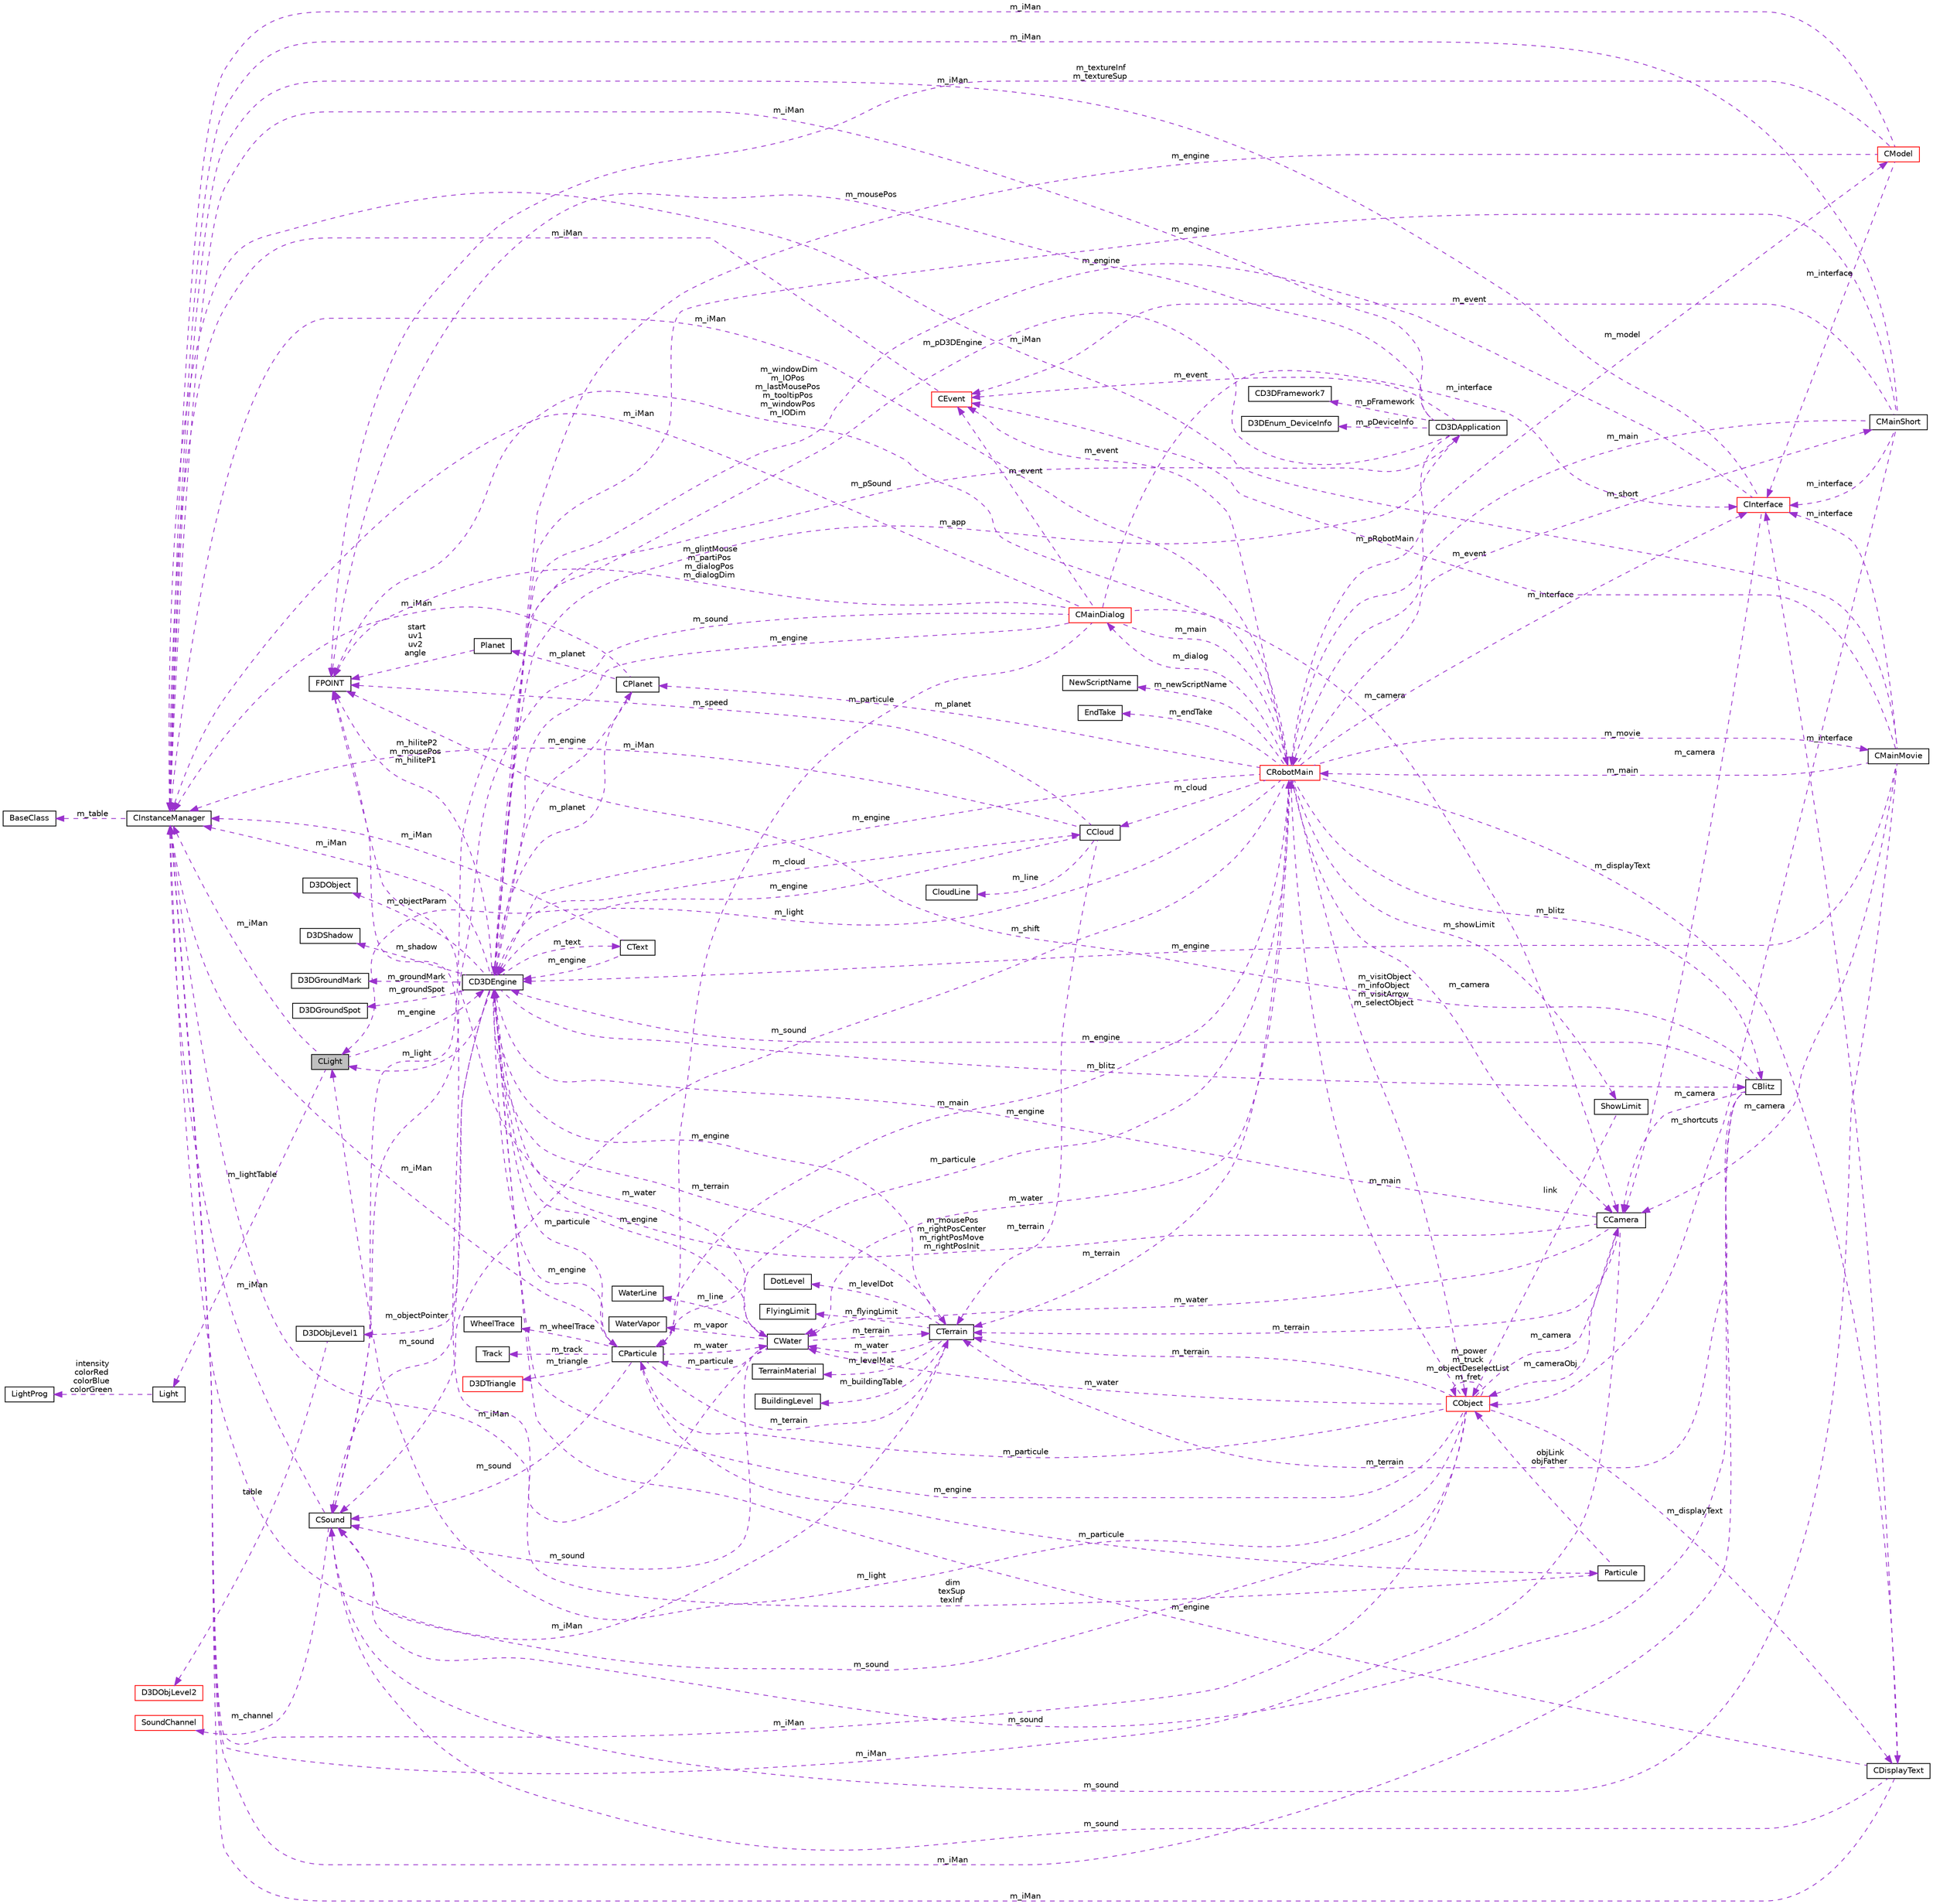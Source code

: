 digraph G
{
  edge [fontname="Helvetica",fontsize="10",labelfontname="Helvetica",labelfontsize="10"];
  node [fontname="Helvetica",fontsize="10",shape=record];
  rankdir="LR";
  Node1 [label="CLight",height=0.2,width=0.4,color="black", fillcolor="grey75", style="filled" fontcolor="black"];
  Node2 -> Node1 [dir="back",color="darkorchid3",fontsize="10",style="dashed",label=" m_lightTable" ,fontname="Helvetica"];
  Node2 [label="Light",height=0.2,width=0.4,color="black", fillcolor="white", style="filled",URL="$struct_light.html"];
  Node3 -> Node2 [dir="back",color="darkorchid3",fontsize="10",style="dashed",label=" intensity\ncolorRed\ncolorBlue\ncolorGreen" ,fontname="Helvetica"];
  Node3 [label="LightProg",height=0.2,width=0.4,color="black", fillcolor="white", style="filled",URL="$struct_light_prog.html"];
  Node4 -> Node1 [dir="back",color="darkorchid3",fontsize="10",style="dashed",label=" m_iMan" ,fontname="Helvetica"];
  Node4 [label="CInstanceManager",height=0.2,width=0.4,color="black", fillcolor="white", style="filled",URL="$class_c_instance_manager.html"];
  Node5 -> Node4 [dir="back",color="darkorchid3",fontsize="10",style="dashed",label=" m_table" ,fontname="Helvetica"];
  Node5 [label="BaseClass",height=0.2,width=0.4,color="black", fillcolor="white", style="filled",URL="$struct_base_class.html"];
  Node6 -> Node1 [dir="back",color="darkorchid3",fontsize="10",style="dashed",label=" m_engine" ,fontname="Helvetica"];
  Node6 [label="CD3DEngine",height=0.2,width=0.4,color="black", fillcolor="white", style="filled",URL="$class_c_d3_d_engine.html"];
  Node7 -> Node6 [dir="back",color="darkorchid3",fontsize="10",style="dashed",label=" m_groundMark" ,fontname="Helvetica"];
  Node7 [label="D3DGroundMark",height=0.2,width=0.4,color="black", fillcolor="white", style="filled",URL="$struct_d3_d_ground_mark.html"];
  Node8 -> Node6 [dir="back",color="darkorchid3",fontsize="10",style="dashed",label=" m_particule" ,fontname="Helvetica"];
  Node8 [label="CParticule",height=0.2,width=0.4,color="black", fillcolor="white", style="filled",URL="$class_c_particule.html"];
  Node9 -> Node8 [dir="back",color="darkorchid3",fontsize="10",style="dashed",label=" m_water" ,fontname="Helvetica"];
  Node9 [label="CWater",height=0.2,width=0.4,color="black", fillcolor="white", style="filled",URL="$class_c_water.html"];
  Node8 -> Node9 [dir="back",color="darkorchid3",fontsize="10",style="dashed",label=" m_particule" ,fontname="Helvetica"];
  Node4 -> Node9 [dir="back",color="darkorchid3",fontsize="10",style="dashed",label=" m_iMan" ,fontname="Helvetica"];
  Node10 -> Node9 [dir="back",color="darkorchid3",fontsize="10",style="dashed",label=" m_terrain" ,fontname="Helvetica"];
  Node10 [label="CTerrain",height=0.2,width=0.4,color="black", fillcolor="white", style="filled",URL="$class_c_terrain.html"];
  Node11 -> Node10 [dir="back",color="darkorchid3",fontsize="10",style="dashed",label=" m_levelMat" ,fontname="Helvetica"];
  Node11 [label="TerrainMaterial",height=0.2,width=0.4,color="black", fillcolor="white", style="filled",URL="$struct_terrain_material.html"];
  Node9 -> Node10 [dir="back",color="darkorchid3",fontsize="10",style="dashed",label=" m_water" ,fontname="Helvetica"];
  Node12 -> Node10 [dir="back",color="darkorchid3",fontsize="10",style="dashed",label=" m_buildingTable" ,fontname="Helvetica"];
  Node12 [label="BuildingLevel",height=0.2,width=0.4,color="black", fillcolor="white", style="filled",URL="$struct_building_level.html"];
  Node4 -> Node10 [dir="back",color="darkorchid3",fontsize="10",style="dashed",label=" m_iMan" ,fontname="Helvetica"];
  Node13 -> Node10 [dir="back",color="darkorchid3",fontsize="10",style="dashed",label=" m_levelDot" ,fontname="Helvetica"];
  Node13 [label="DotLevel",height=0.2,width=0.4,color="black", fillcolor="white", style="filled",URL="$struct_dot_level.html"];
  Node6 -> Node10 [dir="back",color="darkorchid3",fontsize="10",style="dashed",label=" m_engine" ,fontname="Helvetica"];
  Node14 -> Node10 [dir="back",color="darkorchid3",fontsize="10",style="dashed",label=" m_flyingLimit" ,fontname="Helvetica"];
  Node14 [label="FlyingLimit",height=0.2,width=0.4,color="black", fillcolor="white", style="filled",URL="$struct_flying_limit.html"];
  Node15 -> Node9 [dir="back",color="darkorchid3",fontsize="10",style="dashed",label=" m_line" ,fontname="Helvetica"];
  Node15 [label="WaterLine",height=0.2,width=0.4,color="black", fillcolor="white", style="filled",URL="$struct_water_line.html"];
  Node16 -> Node9 [dir="back",color="darkorchid3",fontsize="10",style="dashed",label=" m_sound" ,fontname="Helvetica"];
  Node16 [label="CSound",height=0.2,width=0.4,color="black", fillcolor="white", style="filled",URL="$class_c_sound.html"];
  Node4 -> Node16 [dir="back",color="darkorchid3",fontsize="10",style="dashed",label=" m_iMan" ,fontname="Helvetica"];
  Node17 -> Node16 [dir="back",color="darkorchid3",fontsize="10",style="dashed",label=" m_channel" ,fontname="Helvetica"];
  Node17 [label="SoundChannel",height=0.2,width=0.4,color="red", fillcolor="white", style="filled",URL="$struct_sound_channel.html"];
  Node18 -> Node9 [dir="back",color="darkorchid3",fontsize="10",style="dashed",label=" m_vapor" ,fontname="Helvetica"];
  Node18 [label="WaterVapor",height=0.2,width=0.4,color="black", fillcolor="white", style="filled",URL="$struct_water_vapor.html"];
  Node6 -> Node9 [dir="back",color="darkorchid3",fontsize="10",style="dashed",label=" m_engine" ,fontname="Helvetica"];
  Node19 -> Node8 [dir="back",color="darkorchid3",fontsize="10",style="dashed",label=" m_main" ,fontname="Helvetica"];
  Node19 [label="CRobotMain",height=0.2,width=0.4,color="red", fillcolor="white", style="filled",URL="$class_c_robot_main.html"];
  Node8 -> Node19 [dir="back",color="darkorchid3",fontsize="10",style="dashed",label=" m_particule" ,fontname="Helvetica"];
  Node9 -> Node19 [dir="back",color="darkorchid3",fontsize="10",style="dashed",label=" m_water" ,fontname="Helvetica"];
  Node20 -> Node19 [dir="back",color="darkorchid3",fontsize="10",style="dashed",label=" m_showLimit" ,fontname="Helvetica"];
  Node20 [label="ShowLimit",height=0.2,width=0.4,color="black", fillcolor="white", style="filled",URL="$struct_show_limit.html"];
  Node21 -> Node20 [dir="back",color="darkorchid3",fontsize="10",style="dashed",label=" link" ,fontname="Helvetica"];
  Node21 [label="CObject",height=0.2,width=0.4,color="red", fillcolor="white", style="filled",URL="$class_c_object.html"];
  Node8 -> Node21 [dir="back",color="darkorchid3",fontsize="10",style="dashed",label=" m_particule" ,fontname="Helvetica"];
  Node9 -> Node21 [dir="back",color="darkorchid3",fontsize="10",style="dashed",label=" m_water" ,fontname="Helvetica"];
  Node1 -> Node21 [dir="back",color="darkorchid3",fontsize="10",style="dashed",label=" m_light" ,fontname="Helvetica"];
  Node22 -> Node21 [dir="back",color="darkorchid3",fontsize="10",style="dashed",label=" m_camera" ,fontname="Helvetica"];
  Node22 [label="CCamera",height=0.2,width=0.4,color="black", fillcolor="white", style="filled",URL="$class_c_camera.html"];
  Node9 -> Node22 [dir="back",color="darkorchid3",fontsize="10",style="dashed",label=" m_water" ,fontname="Helvetica"];
  Node4 -> Node22 [dir="back",color="darkorchid3",fontsize="10",style="dashed",label=" m_iMan" ,fontname="Helvetica"];
  Node10 -> Node22 [dir="back",color="darkorchid3",fontsize="10",style="dashed",label=" m_terrain" ,fontname="Helvetica"];
  Node23 -> Node22 [dir="back",color="darkorchid3",fontsize="10",style="dashed",label=" m_mousePos\nm_rightPosCenter\nm_rightPosMove\nm_rightPosInit" ,fontname="Helvetica"];
  Node23 [label="FPOINT",height=0.2,width=0.4,color="black", fillcolor="white", style="filled",URL="$struct_f_p_o_i_n_t.html"];
  Node21 -> Node22 [dir="back",color="darkorchid3",fontsize="10",style="dashed",label=" m_cameraObj" ,fontname="Helvetica"];
  Node6 -> Node22 [dir="back",color="darkorchid3",fontsize="10",style="dashed",label=" m_engine" ,fontname="Helvetica"];
  Node24 -> Node21 [dir="back",color="darkorchid3",fontsize="10",style="dashed",label=" m_displayText" ,fontname="Helvetica"];
  Node24 [label="CDisplayText",height=0.2,width=0.4,color="black", fillcolor="white", style="filled",URL="$class_c_display_text.html"];
  Node25 -> Node24 [dir="back",color="darkorchid3",fontsize="10",style="dashed",label=" m_interface" ,fontname="Helvetica"];
  Node25 [label="CInterface",height=0.2,width=0.4,color="red", fillcolor="white", style="filled",URL="$class_c_interface.html"];
  Node22 -> Node25 [dir="back",color="darkorchid3",fontsize="10",style="dashed",label=" m_camera" ,fontname="Helvetica"];
  Node4 -> Node25 [dir="back",color="darkorchid3",fontsize="10",style="dashed",label=" m_iMan" ,fontname="Helvetica"];
  Node6 -> Node25 [dir="back",color="darkorchid3",fontsize="10",style="dashed",label=" m_engine" ,fontname="Helvetica"];
  Node4 -> Node24 [dir="back",color="darkorchid3",fontsize="10",style="dashed",label=" m_iMan" ,fontname="Helvetica"];
  Node16 -> Node24 [dir="back",color="darkorchid3",fontsize="10",style="dashed",label=" m_sound" ,fontname="Helvetica"];
  Node6 -> Node24 [dir="back",color="darkorchid3",fontsize="10",style="dashed",label=" m_engine" ,fontname="Helvetica"];
  Node19 -> Node21 [dir="back",color="darkorchid3",fontsize="10",style="dashed",label=" m_main" ,fontname="Helvetica"];
  Node4 -> Node21 [dir="back",color="darkorchid3",fontsize="10",style="dashed",label=" m_iMan" ,fontname="Helvetica"];
  Node10 -> Node21 [dir="back",color="darkorchid3",fontsize="10",style="dashed",label=" m_terrain" ,fontname="Helvetica"];
  Node16 -> Node21 [dir="back",color="darkorchid3",fontsize="10",style="dashed",label=" m_sound" ,fontname="Helvetica"];
  Node21 -> Node21 [dir="back",color="darkorchid3",fontsize="10",style="dashed",label=" m_power\nm_truck\nm_objectDeselectList\nm_fret" ,fontname="Helvetica"];
  Node6 -> Node21 [dir="back",color="darkorchid3",fontsize="10",style="dashed",label=" m_engine" ,fontname="Helvetica"];
  Node1 -> Node19 [dir="back",color="darkorchid3",fontsize="10",style="dashed",label=" m_light" ,fontname="Helvetica"];
  Node26 -> Node19 [dir="back",color="darkorchid3",fontsize="10",style="dashed",label=" m_blitz" ,fontname="Helvetica"];
  Node26 [label="CBlitz",height=0.2,width=0.4,color="black", fillcolor="white", style="filled",URL="$class_c_blitz.html"];
  Node22 -> Node26 [dir="back",color="darkorchid3",fontsize="10",style="dashed",label=" m_camera" ,fontname="Helvetica"];
  Node4 -> Node26 [dir="back",color="darkorchid3",fontsize="10",style="dashed",label=" m_iMan" ,fontname="Helvetica"];
  Node10 -> Node26 [dir="back",color="darkorchid3",fontsize="10",style="dashed",label=" m_terrain" ,fontname="Helvetica"];
  Node23 -> Node26 [dir="back",color="darkorchid3",fontsize="10",style="dashed",label=" m_shift" ,fontname="Helvetica"];
  Node16 -> Node26 [dir="back",color="darkorchid3",fontsize="10",style="dashed",label=" m_sound" ,fontname="Helvetica"];
  Node6 -> Node26 [dir="back",color="darkorchid3",fontsize="10",style="dashed",label=" m_engine" ,fontname="Helvetica"];
  Node27 -> Node19 [dir="back",color="darkorchid3",fontsize="10",style="dashed",label=" m_cloud" ,fontname="Helvetica"];
  Node27 [label="CCloud",height=0.2,width=0.4,color="black", fillcolor="white", style="filled",URL="$class_c_cloud.html"];
  Node28 -> Node27 [dir="back",color="darkorchid3",fontsize="10",style="dashed",label=" m_line" ,fontname="Helvetica"];
  Node28 [label="CloudLine",height=0.2,width=0.4,color="black", fillcolor="white", style="filled",URL="$struct_cloud_line.html"];
  Node4 -> Node27 [dir="back",color="darkorchid3",fontsize="10",style="dashed",label=" m_iMan" ,fontname="Helvetica"];
  Node10 -> Node27 [dir="back",color="darkorchid3",fontsize="10",style="dashed",label=" m_terrain" ,fontname="Helvetica"];
  Node23 -> Node27 [dir="back",color="darkorchid3",fontsize="10",style="dashed",label=" m_speed" ,fontname="Helvetica"];
  Node6 -> Node27 [dir="back",color="darkorchid3",fontsize="10",style="dashed",label=" m_engine" ,fontname="Helvetica"];
  Node29 -> Node19 [dir="back",color="darkorchid3",fontsize="10",style="dashed",label=" m_dialog" ,fontname="Helvetica"];
  Node29 [label="CMainDialog",height=0.2,width=0.4,color="red", fillcolor="white", style="filled",URL="$class_c_main_dialog.html"];
  Node8 -> Node29 [dir="back",color="darkorchid3",fontsize="10",style="dashed",label=" m_particule" ,fontname="Helvetica"];
  Node22 -> Node29 [dir="back",color="darkorchid3",fontsize="10",style="dashed",label=" m_camera" ,fontname="Helvetica"];
  Node25 -> Node29 [dir="back",color="darkorchid3",fontsize="10",style="dashed",label=" m_interface" ,fontname="Helvetica"];
  Node19 -> Node29 [dir="back",color="darkorchid3",fontsize="10",style="dashed",label=" m_main" ,fontname="Helvetica"];
  Node4 -> Node29 [dir="back",color="darkorchid3",fontsize="10",style="dashed",label=" m_iMan" ,fontname="Helvetica"];
  Node30 -> Node29 [dir="back",color="darkorchid3",fontsize="10",style="dashed",label=" m_event" ,fontname="Helvetica"];
  Node30 [label="CEvent",height=0.2,width=0.4,color="red", fillcolor="white", style="filled",URL="$class_c_event.html"];
  Node4 -> Node30 [dir="back",color="darkorchid3",fontsize="10",style="dashed",label=" m_iMan" ,fontname="Helvetica"];
  Node23 -> Node29 [dir="back",color="darkorchid3",fontsize="10",style="dashed",label=" m_glintMouse\nm_partiPos\nm_dialogPos\nm_dialogDim" ,fontname="Helvetica"];
  Node16 -> Node29 [dir="back",color="darkorchid3",fontsize="10",style="dashed",label=" m_sound" ,fontname="Helvetica"];
  Node6 -> Node29 [dir="back",color="darkorchid3",fontsize="10",style="dashed",label=" m_engine" ,fontname="Helvetica"];
  Node22 -> Node19 [dir="back",color="darkorchid3",fontsize="10",style="dashed",label=" m_camera" ,fontname="Helvetica"];
  Node31 -> Node19 [dir="back",color="darkorchid3",fontsize="10",style="dashed",label=" m_movie" ,fontname="Helvetica"];
  Node31 [label="CMainMovie",height=0.2,width=0.4,color="black", fillcolor="white", style="filled",URL="$class_c_main_movie.html"];
  Node22 -> Node31 [dir="back",color="darkorchid3",fontsize="10",style="dashed",label=" m_camera" ,fontname="Helvetica"];
  Node19 -> Node31 [dir="back",color="darkorchid3",fontsize="10",style="dashed",label=" m_main" ,fontname="Helvetica"];
  Node25 -> Node31 [dir="back",color="darkorchid3",fontsize="10",style="dashed",label=" m_interface" ,fontname="Helvetica"];
  Node4 -> Node31 [dir="back",color="darkorchid3",fontsize="10",style="dashed",label=" m_iMan" ,fontname="Helvetica"];
  Node30 -> Node31 [dir="back",color="darkorchid3",fontsize="10",style="dashed",label=" m_event" ,fontname="Helvetica"];
  Node16 -> Node31 [dir="back",color="darkorchid3",fontsize="10",style="dashed",label=" m_sound" ,fontname="Helvetica"];
  Node6 -> Node31 [dir="back",color="darkorchid3",fontsize="10",style="dashed",label=" m_engine" ,fontname="Helvetica"];
  Node24 -> Node19 [dir="back",color="darkorchid3",fontsize="10",style="dashed",label=" m_displayText" ,fontname="Helvetica"];
  Node25 -> Node19 [dir="back",color="darkorchid3",fontsize="10",style="dashed",label=" m_interface" ,fontname="Helvetica"];
  Node32 -> Node19 [dir="back",color="darkorchid3",fontsize="10",style="dashed",label=" m_model" ,fontname="Helvetica"];
  Node32 [label="CModel",height=0.2,width=0.4,color="red", fillcolor="white", style="filled",URL="$class_c_model.html"];
  Node25 -> Node32 [dir="back",color="darkorchid3",fontsize="10",style="dashed",label=" m_interface" ,fontname="Helvetica"];
  Node4 -> Node32 [dir="back",color="darkorchid3",fontsize="10",style="dashed",label=" m_iMan" ,fontname="Helvetica"];
  Node23 -> Node32 [dir="back",color="darkorchid3",fontsize="10",style="dashed",label=" m_textureInf\nm_textureSup" ,fontname="Helvetica"];
  Node6 -> Node32 [dir="back",color="darkorchid3",fontsize="10",style="dashed",label=" m_engine" ,fontname="Helvetica"];
  Node4 -> Node19 [dir="back",color="darkorchid3",fontsize="10",style="dashed",label=" m_iMan" ,fontname="Helvetica"];
  Node33 -> Node19 [dir="back",color="darkorchid3",fontsize="10",style="dashed",label=" m_newScriptName" ,fontname="Helvetica"];
  Node33 [label="NewScriptName",height=0.2,width=0.4,color="black", fillcolor="white", style="filled",URL="$struct_new_script_name.html"];
  Node30 -> Node19 [dir="back",color="darkorchid3",fontsize="10",style="dashed",label=" m_event" ,fontname="Helvetica"];
  Node10 -> Node19 [dir="back",color="darkorchid3",fontsize="10",style="dashed",label=" m_terrain" ,fontname="Helvetica"];
  Node23 -> Node19 [dir="back",color="darkorchid3",fontsize="10",style="dashed",label=" m_windowDim\nm_IOPos\nm_lastMousePos\nm_tooltipPos\nm_windowPos\nm_IODim" ,fontname="Helvetica"];
  Node34 -> Node19 [dir="back",color="darkorchid3",fontsize="10",style="dashed",label=" m_short" ,fontname="Helvetica"];
  Node34 [label="CMainShort",height=0.2,width=0.4,color="black", fillcolor="white", style="filled",URL="$class_c_main_short.html"];
  Node19 -> Node34 [dir="back",color="darkorchid3",fontsize="10",style="dashed",label=" m_main" ,fontname="Helvetica"];
  Node25 -> Node34 [dir="back",color="darkorchid3",fontsize="10",style="dashed",label=" m_interface" ,fontname="Helvetica"];
  Node4 -> Node34 [dir="back",color="darkorchid3",fontsize="10",style="dashed",label=" m_iMan" ,fontname="Helvetica"];
  Node30 -> Node34 [dir="back",color="darkorchid3",fontsize="10",style="dashed",label=" m_event" ,fontname="Helvetica"];
  Node21 -> Node34 [dir="back",color="darkorchid3",fontsize="10",style="dashed",label=" m_shortcuts" ,fontname="Helvetica"];
  Node6 -> Node34 [dir="back",color="darkorchid3",fontsize="10",style="dashed",label=" m_engine" ,fontname="Helvetica"];
  Node16 -> Node19 [dir="back",color="darkorchid3",fontsize="10",style="dashed",label=" m_sound" ,fontname="Helvetica"];
  Node35 -> Node19 [dir="back",color="darkorchid3",fontsize="10",style="dashed",label=" m_planet" ,fontname="Helvetica"];
  Node35 [label="CPlanet",height=0.2,width=0.4,color="black", fillcolor="white", style="filled",URL="$class_c_planet.html"];
  Node36 -> Node35 [dir="back",color="darkorchid3",fontsize="10",style="dashed",label=" m_planet" ,fontname="Helvetica"];
  Node36 [label="Planet",height=0.2,width=0.4,color="black", fillcolor="white", style="filled",URL="$struct_planet.html"];
  Node23 -> Node36 [dir="back",color="darkorchid3",fontsize="10",style="dashed",label=" start\nuv1\nuv2\nangle" ,fontname="Helvetica"];
  Node4 -> Node35 [dir="back",color="darkorchid3",fontsize="10",style="dashed",label=" m_iMan" ,fontname="Helvetica"];
  Node6 -> Node35 [dir="back",color="darkorchid3",fontsize="10",style="dashed",label=" m_engine" ,fontname="Helvetica"];
  Node21 -> Node19 [dir="back",color="darkorchid3",fontsize="10",style="dashed",label=" m_visitObject\nm_infoObject\nm_visitArrow\nm_selectObject" ,fontname="Helvetica"];
  Node6 -> Node19 [dir="back",color="darkorchid3",fontsize="10",style="dashed",label=" m_engine" ,fontname="Helvetica"];
  Node37 -> Node19 [dir="back",color="darkorchid3",fontsize="10",style="dashed",label=" m_endTake" ,fontname="Helvetica"];
  Node37 [label="EndTake",height=0.2,width=0.4,color="black", fillcolor="white", style="filled",URL="$struct_end_take.html"];
  Node4 -> Node8 [dir="back",color="darkorchid3",fontsize="10",style="dashed",label=" m_iMan" ,fontname="Helvetica"];
  Node38 -> Node8 [dir="back",color="darkorchid3",fontsize="10",style="dashed",label=" m_track" ,fontname="Helvetica"];
  Node38 [label="Track",height=0.2,width=0.4,color="black", fillcolor="white", style="filled",URL="$struct_track.html"];
  Node39 -> Node8 [dir="back",color="darkorchid3",fontsize="10",style="dashed",label=" m_particule" ,fontname="Helvetica"];
  Node39 [label="Particule",height=0.2,width=0.4,color="black", fillcolor="white", style="filled",URL="$struct_particule.html"];
  Node23 -> Node39 [dir="back",color="darkorchid3",fontsize="10",style="dashed",label=" dim\ntexSup\ntexInf" ,fontname="Helvetica"];
  Node21 -> Node39 [dir="back",color="darkorchid3",fontsize="10",style="dashed",label=" objLink\nobjFather" ,fontname="Helvetica"];
  Node10 -> Node8 [dir="back",color="darkorchid3",fontsize="10",style="dashed",label=" m_terrain" ,fontname="Helvetica"];
  Node16 -> Node8 [dir="back",color="darkorchid3",fontsize="10",style="dashed",label=" m_sound" ,fontname="Helvetica"];
  Node40 -> Node8 [dir="back",color="darkorchid3",fontsize="10",style="dashed",label=" m_triangle" ,fontname="Helvetica"];
  Node40 [label="D3DTriangle",height=0.2,width=0.4,color="red", fillcolor="white", style="filled",URL="$struct_d3_d_triangle.html"];
  Node6 -> Node8 [dir="back",color="darkorchid3",fontsize="10",style="dashed",label=" m_engine" ,fontname="Helvetica"];
  Node41 -> Node8 [dir="back",color="darkorchid3",fontsize="10",style="dashed",label=" m_wheelTrace" ,fontname="Helvetica"];
  Node41 [label="WheelTrace",height=0.2,width=0.4,color="black", fillcolor="white", style="filled",URL="$struct_wheel_trace.html"];
  Node9 -> Node6 [dir="back",color="darkorchid3",fontsize="10",style="dashed",label=" m_water" ,fontname="Helvetica"];
  Node26 -> Node6 [dir="back",color="darkorchid3",fontsize="10",style="dashed",label=" m_blitz" ,fontname="Helvetica"];
  Node1 -> Node6 [dir="back",color="darkorchid3",fontsize="10",style="dashed",label=" m_light" ,fontname="Helvetica"];
  Node42 -> Node6 [dir="back",color="darkorchid3",fontsize="10",style="dashed",label=" m_objectPointer" ,fontname="Helvetica"];
  Node42 [label="D3DObjLevel1",height=0.2,width=0.4,color="black", fillcolor="white", style="filled",URL="$struct_d3_d_obj_level1.html"];
  Node43 -> Node42 [dir="back",color="darkorchid3",fontsize="10",style="dashed",label=" table" ,fontname="Helvetica"];
  Node43 [label="D3DObjLevel2",height=0.2,width=0.4,color="red", fillcolor="white", style="filled",URL="$struct_d3_d_obj_level2.html"];
  Node27 -> Node6 [dir="back",color="darkorchid3",fontsize="10",style="dashed",label=" m_cloud" ,fontname="Helvetica"];
  Node44 -> Node6 [dir="back",color="darkorchid3",fontsize="10",style="dashed",label=" m_groundSpot" ,fontname="Helvetica"];
  Node44 [label="D3DGroundSpot",height=0.2,width=0.4,color="black", fillcolor="white", style="filled",URL="$struct_d3_d_ground_spot.html"];
  Node4 -> Node6 [dir="back",color="darkorchid3",fontsize="10",style="dashed",label=" m_iMan" ,fontname="Helvetica"];
  Node10 -> Node6 [dir="back",color="darkorchid3",fontsize="10",style="dashed",label=" m_terrain" ,fontname="Helvetica"];
  Node45 -> Node6 [dir="back",color="darkorchid3",fontsize="10",style="dashed",label=" m_app" ,fontname="Helvetica"];
  Node45 [label="CD3DApplication",height=0.2,width=0.4,color="black", fillcolor="white", style="filled",URL="$class_c_d3_d_application.html"];
  Node46 -> Node45 [dir="back",color="darkorchid3",fontsize="10",style="dashed",label=" m_pFramework" ,fontname="Helvetica"];
  Node46 [label="CD3DFramework7",height=0.2,width=0.4,color="black", fillcolor="white", style="filled",URL="$class_c_d3_d_framework7.html"];
  Node19 -> Node45 [dir="back",color="darkorchid3",fontsize="10",style="dashed",label=" m_pRobotMain" ,fontname="Helvetica"];
  Node4 -> Node45 [dir="back",color="darkorchid3",fontsize="10",style="dashed",label=" m_iMan" ,fontname="Helvetica"];
  Node30 -> Node45 [dir="back",color="darkorchid3",fontsize="10",style="dashed",label=" m_event" ,fontname="Helvetica"];
  Node23 -> Node45 [dir="back",color="darkorchid3",fontsize="10",style="dashed",label=" m_mousePos" ,fontname="Helvetica"];
  Node16 -> Node45 [dir="back",color="darkorchid3",fontsize="10",style="dashed",label=" m_pSound" ,fontname="Helvetica"];
  Node47 -> Node45 [dir="back",color="darkorchid3",fontsize="10",style="dashed",label=" m_pDeviceInfo" ,fontname="Helvetica"];
  Node47 [label="D3DEnum_DeviceInfo",height=0.2,width=0.4,color="black", fillcolor="white", style="filled",URL="$struct_d3_d_enum___device_info.html"];
  Node6 -> Node45 [dir="back",color="darkorchid3",fontsize="10",style="dashed",label=" m_pD3DEngine" ,fontname="Helvetica"];
  Node23 -> Node6 [dir="back",color="darkorchid3",fontsize="10",style="dashed",label=" m_hiliteP2\nm_mousePos\nm_hiliteP1" ,fontname="Helvetica"];
  Node48 -> Node6 [dir="back",color="darkorchid3",fontsize="10",style="dashed",label=" m_objectParam" ,fontname="Helvetica"];
  Node48 [label="D3DObject",height=0.2,width=0.4,color="black", fillcolor="white", style="filled",URL="$struct_d3_d_object.html"];
  Node16 -> Node6 [dir="back",color="darkorchid3",fontsize="10",style="dashed",label=" m_sound" ,fontname="Helvetica"];
  Node35 -> Node6 [dir="back",color="darkorchid3",fontsize="10",style="dashed",label=" m_planet" ,fontname="Helvetica"];
  Node49 -> Node6 [dir="back",color="darkorchid3",fontsize="10",style="dashed",label=" m_text" ,fontname="Helvetica"];
  Node49 [label="CText",height=0.2,width=0.4,color="black", fillcolor="white", style="filled",URL="$class_c_text.html"];
  Node4 -> Node49 [dir="back",color="darkorchid3",fontsize="10",style="dashed",label=" m_iMan" ,fontname="Helvetica"];
  Node6 -> Node49 [dir="back",color="darkorchid3",fontsize="10",style="dashed",label=" m_engine" ,fontname="Helvetica"];
  Node50 -> Node6 [dir="back",color="darkorchid3",fontsize="10",style="dashed",label=" m_shadow" ,fontname="Helvetica"];
  Node50 [label="D3DShadow",height=0.2,width=0.4,color="black", fillcolor="white", style="filled",URL="$struct_d3_d_shadow.html"];
}
